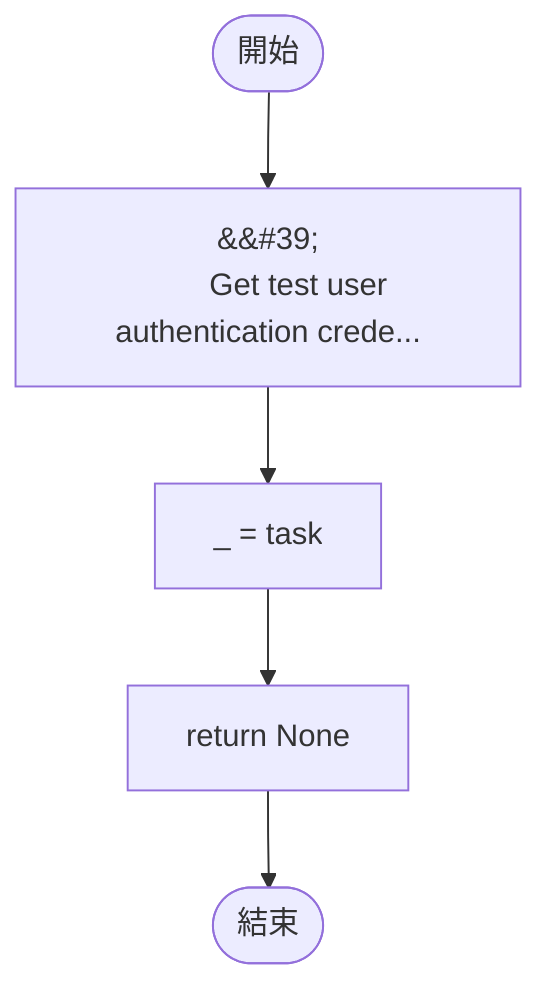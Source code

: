 flowchart TB
    n1([開始])
    n2([結束])
    n3[&amp;&#35;39;\n        Get test user authentication crede...]
    n4[_ = task]
    n5[return None]
    n1 --> n3
    n3 --> n4
    n4 --> n5
    n5 --> n2